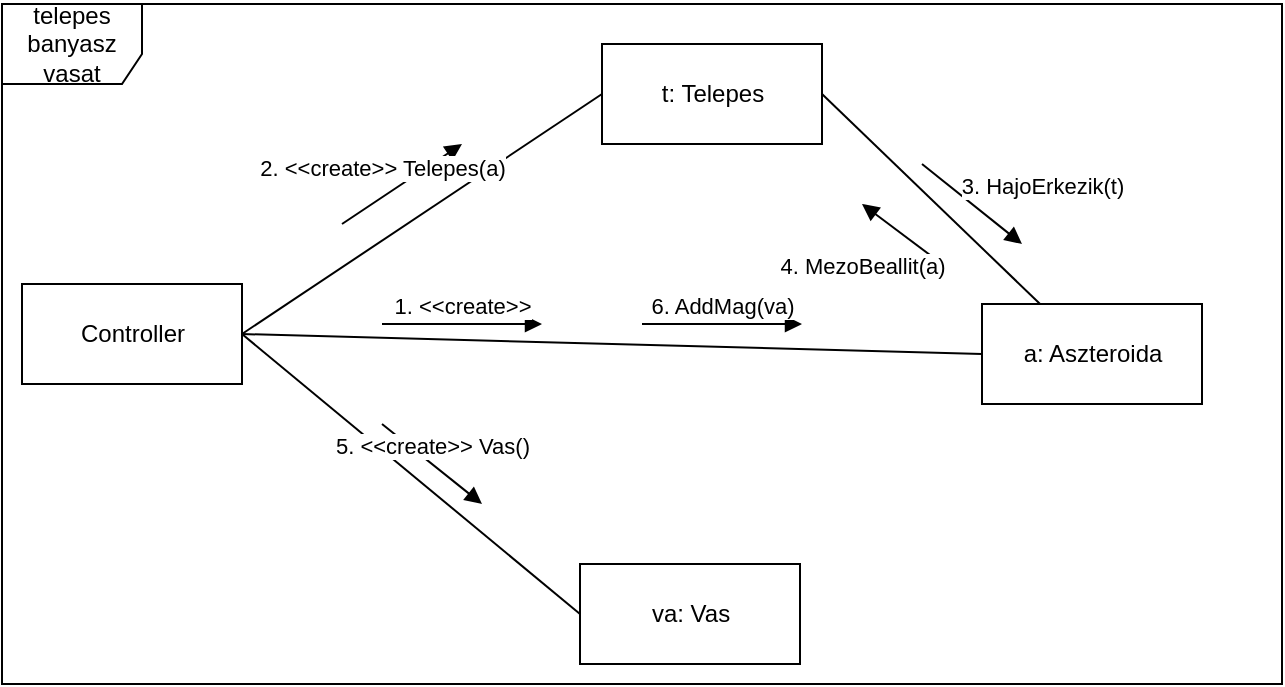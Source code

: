 <mxfile version="14.4.8" type="github" pages="4">
  <diagram id="mSBwQwfx3CwS4T_sDQXH" name="vas">
    <mxGraphModel dx="782" dy="437" grid="1" gridSize="10" guides="1" tooltips="1" connect="1" arrows="1" fold="1" page="1" pageScale="1" pageWidth="827" pageHeight="1169" math="0" shadow="0">
      <root>
        <mxCell id="0" />
        <mxCell id="1" parent="0" />
        <mxCell id="zPh9PCib5AjK0qB6NiXp-1" value="Controller" style="html=1;" parent="1" vertex="1">
          <mxGeometry x="80" y="260" width="110" height="50" as="geometry" />
        </mxCell>
        <mxCell id="zPh9PCib5AjK0qB6NiXp-2" value="t: Telepes" style="html=1;" parent="1" vertex="1">
          <mxGeometry x="370" y="140" width="110" height="50" as="geometry" />
        </mxCell>
        <mxCell id="zPh9PCib5AjK0qB6NiXp-3" value="a: Aszteroida" style="html=1;" parent="1" vertex="1">
          <mxGeometry x="560" y="270" width="110" height="50" as="geometry" />
        </mxCell>
        <mxCell id="zPh9PCib5AjK0qB6NiXp-5" value="" style="endArrow=none;html=1;entryX=0;entryY=0.5;entryDx=0;entryDy=0;exitX=1;exitY=0.5;exitDx=0;exitDy=0;" parent="1" source="zPh9PCib5AjK0qB6NiXp-1" target="zPh9PCib5AjK0qB6NiXp-2" edge="1">
          <mxGeometry width="50" height="50" relative="1" as="geometry">
            <mxPoint x="240" y="230" as="sourcePoint" />
            <mxPoint x="290" y="180" as="targetPoint" />
          </mxGeometry>
        </mxCell>
        <mxCell id="zPh9PCib5AjK0qB6NiXp-6" value="" style="endArrow=none;html=1;exitX=1;exitY=0.5;exitDx=0;exitDy=0;entryX=0;entryY=0.5;entryDx=0;entryDy=0;" parent="1" source="zPh9PCib5AjK0qB6NiXp-1" target="zPh9PCib5AjK0qB6NiXp-3" edge="1">
          <mxGeometry width="50" height="50" relative="1" as="geometry">
            <mxPoint x="260" y="320" as="sourcePoint" />
            <mxPoint x="310" y="270" as="targetPoint" />
          </mxGeometry>
        </mxCell>
        <mxCell id="zPh9PCib5AjK0qB6NiXp-8" value="1. &amp;lt;&amp;lt;create&amp;gt;&amp;gt;" style="html=1;verticalAlign=bottom;endArrow=block;" parent="1" edge="1">
          <mxGeometry width="80" relative="1" as="geometry">
            <mxPoint x="260" y="280" as="sourcePoint" />
            <mxPoint x="340" y="280" as="targetPoint" />
          </mxGeometry>
        </mxCell>
        <mxCell id="zPh9PCib5AjK0qB6NiXp-9" value="2. &amp;lt;&amp;lt;create&amp;gt;&amp;gt; Telepes(a)" style="html=1;verticalAlign=bottom;endArrow=block;" parent="1" edge="1">
          <mxGeometry x="-0.231" y="6" width="80" relative="1" as="geometry">
            <mxPoint x="240" y="230" as="sourcePoint" />
            <mxPoint x="300" y="190" as="targetPoint" />
            <mxPoint y="1" as="offset" />
          </mxGeometry>
        </mxCell>
        <mxCell id="zPh9PCib5AjK0qB6NiXp-10" value="" style="endArrow=none;html=1;entryX=1;entryY=0.5;entryDx=0;entryDy=0;" parent="1" source="zPh9PCib5AjK0qB6NiXp-3" target="zPh9PCib5AjK0qB6NiXp-2" edge="1">
          <mxGeometry width="50" height="50" relative="1" as="geometry">
            <mxPoint x="570" y="250" as="sourcePoint" />
            <mxPoint x="620" y="200" as="targetPoint" />
          </mxGeometry>
        </mxCell>
        <mxCell id="zPh9PCib5AjK0qB6NiXp-11" value="3. HajoErkezik(t)" style="html=1;verticalAlign=bottom;endArrow=block;" parent="1" edge="1">
          <mxGeometry x="0.854" y="22" width="80" relative="1" as="geometry">
            <mxPoint x="530" y="200" as="sourcePoint" />
            <mxPoint x="580" y="240" as="targetPoint" />
            <mxPoint as="offset" />
          </mxGeometry>
        </mxCell>
        <mxCell id="zPh9PCib5AjK0qB6NiXp-12" value="4. MezoBeallit(a)" style="html=1;verticalAlign=bottom;endArrow=block;" parent="1" edge="1">
          <mxGeometry x="0.04" y="32" width="80" relative="1" as="geometry">
            <mxPoint x="540" y="250" as="sourcePoint" />
            <mxPoint x="500" y="220" as="targetPoint" />
            <mxPoint as="offset" />
          </mxGeometry>
        </mxCell>
        <mxCell id="zPh9PCib5AjK0qB6NiXp-16" value="va: Vas" style="html=1;" parent="1" vertex="1">
          <mxGeometry x="359" y="400" width="110" height="50" as="geometry" />
        </mxCell>
        <mxCell id="zPh9PCib5AjK0qB6NiXp-18" value="" style="endArrow=none;html=1;entryX=1;entryY=0.5;entryDx=0;entryDy=0;exitX=0;exitY=0.5;exitDx=0;exitDy=0;" parent="1" source="zPh9PCib5AjK0qB6NiXp-16" target="zPh9PCib5AjK0qB6NiXp-1" edge="1">
          <mxGeometry width="50" height="50" relative="1" as="geometry">
            <mxPoint x="220" y="390" as="sourcePoint" />
            <mxPoint x="270" y="340" as="targetPoint" />
          </mxGeometry>
        </mxCell>
        <mxCell id="zPh9PCib5AjK0qB6NiXp-20" value="5. &amp;lt;&amp;lt;create&amp;gt;&amp;gt; Vas()" style="html=1;verticalAlign=bottom;endArrow=block;" parent="1" edge="1">
          <mxGeometry width="80" relative="1" as="geometry">
            <mxPoint x="260" y="330" as="sourcePoint" />
            <mxPoint x="310" y="370" as="targetPoint" />
          </mxGeometry>
        </mxCell>
        <mxCell id="zPh9PCib5AjK0qB6NiXp-21" value="6. AddMag(va)" style="html=1;verticalAlign=bottom;endArrow=block;" parent="1" edge="1">
          <mxGeometry width="80" relative="1" as="geometry">
            <mxPoint x="390" y="280" as="sourcePoint" />
            <mxPoint x="470" y="280" as="targetPoint" />
            <mxPoint as="offset" />
          </mxGeometry>
        </mxCell>
        <mxCell id="ZrnHeWVXAaGyBvouWp3e-1" value="telepes banyasz vasat" style="shape=umlFrame;whiteSpace=wrap;html=1;width=70;height=40;" vertex="1" parent="1">
          <mxGeometry x="70" y="120" width="640" height="340" as="geometry" />
        </mxCell>
      </root>
    </mxGraphModel>
  </diagram>
  <diagram id="t-Hr_Mhqdi9bHym1eZkM" name="vizjeg">
    <mxGraphModel dx="782" dy="437" grid="1" gridSize="10" guides="1" tooltips="1" connect="1" arrows="1" fold="1" page="1" pageScale="1" pageWidth="827" pageHeight="1169" math="0" shadow="0">
      <root>
        <mxCell id="Lrld9zMTtW-H9mIsWt6y-0" />
        <mxCell id="Lrld9zMTtW-H9mIsWt6y-1" parent="Lrld9zMTtW-H9mIsWt6y-0" />
        <mxCell id="Lrld9zMTtW-H9mIsWt6y-2" value="Controller" style="html=1;" parent="Lrld9zMTtW-H9mIsWt6y-1" vertex="1">
          <mxGeometry x="80" y="260" width="110" height="50" as="geometry" />
        </mxCell>
        <mxCell id="Lrld9zMTtW-H9mIsWt6y-3" value="t: Telepes" style="html=1;" parent="Lrld9zMTtW-H9mIsWt6y-1" vertex="1">
          <mxGeometry x="370" y="140" width="110" height="50" as="geometry" />
        </mxCell>
        <mxCell id="Lrld9zMTtW-H9mIsWt6y-4" value="a: Aszteroida" style="html=1;" parent="Lrld9zMTtW-H9mIsWt6y-1" vertex="1">
          <mxGeometry x="560" y="270" width="110" height="50" as="geometry" />
        </mxCell>
        <mxCell id="Lrld9zMTtW-H9mIsWt6y-5" value="" style="endArrow=none;html=1;entryX=0;entryY=0.5;entryDx=0;entryDy=0;exitX=1;exitY=0.5;exitDx=0;exitDy=0;" parent="Lrld9zMTtW-H9mIsWt6y-1" source="Lrld9zMTtW-H9mIsWt6y-2" target="Lrld9zMTtW-H9mIsWt6y-3" edge="1">
          <mxGeometry width="50" height="50" relative="1" as="geometry">
            <mxPoint x="240" y="230" as="sourcePoint" />
            <mxPoint x="290" y="180" as="targetPoint" />
          </mxGeometry>
        </mxCell>
        <mxCell id="Lrld9zMTtW-H9mIsWt6y-6" value="" style="endArrow=none;html=1;exitX=1;exitY=0.5;exitDx=0;exitDy=0;entryX=0;entryY=0.5;entryDx=0;entryDy=0;" parent="Lrld9zMTtW-H9mIsWt6y-1" source="Lrld9zMTtW-H9mIsWt6y-2" target="Lrld9zMTtW-H9mIsWt6y-4" edge="1">
          <mxGeometry width="50" height="50" relative="1" as="geometry">
            <mxPoint x="260" y="320" as="sourcePoint" />
            <mxPoint x="310" y="270" as="targetPoint" />
          </mxGeometry>
        </mxCell>
        <mxCell id="Lrld9zMTtW-H9mIsWt6y-7" value="1. &amp;lt;&amp;lt;create&amp;gt;&amp;gt;" style="html=1;verticalAlign=bottom;endArrow=block;" parent="Lrld9zMTtW-H9mIsWt6y-1" edge="1">
          <mxGeometry width="80" relative="1" as="geometry">
            <mxPoint x="260" y="270" as="sourcePoint" />
            <mxPoint x="340" y="270" as="targetPoint" />
          </mxGeometry>
        </mxCell>
        <mxCell id="Lrld9zMTtW-H9mIsWt6y-8" value="2. &amp;lt;&amp;lt;create&amp;gt;&amp;gt; Telepes(a)" style="html=1;verticalAlign=bottom;endArrow=block;" parent="Lrld9zMTtW-H9mIsWt6y-1" edge="1">
          <mxGeometry x="-0.231" y="6" width="80" relative="1" as="geometry">
            <mxPoint x="240" y="230" as="sourcePoint" />
            <mxPoint x="300" y="190" as="targetPoint" />
            <mxPoint y="1" as="offset" />
          </mxGeometry>
        </mxCell>
        <mxCell id="Lrld9zMTtW-H9mIsWt6y-9" value="" style="endArrow=none;html=1;entryX=1;entryY=0.5;entryDx=0;entryDy=0;" parent="Lrld9zMTtW-H9mIsWt6y-1" source="Lrld9zMTtW-H9mIsWt6y-4" target="Lrld9zMTtW-H9mIsWt6y-3" edge="1">
          <mxGeometry width="50" height="50" relative="1" as="geometry">
            <mxPoint x="570" y="250" as="sourcePoint" />
            <mxPoint x="620" y="200" as="targetPoint" />
          </mxGeometry>
        </mxCell>
        <mxCell id="Lrld9zMTtW-H9mIsWt6y-10" value="3. HajoErkezik(t)" style="html=1;verticalAlign=bottom;endArrow=block;" parent="Lrld9zMTtW-H9mIsWt6y-1" edge="1">
          <mxGeometry x="0.854" y="22" width="80" relative="1" as="geometry">
            <mxPoint x="530" y="200" as="sourcePoint" />
            <mxPoint x="580" y="240" as="targetPoint" />
            <mxPoint as="offset" />
          </mxGeometry>
        </mxCell>
        <mxCell id="Lrld9zMTtW-H9mIsWt6y-11" value="4. MezoBeallit(a)" style="html=1;verticalAlign=bottom;endArrow=block;" parent="Lrld9zMTtW-H9mIsWt6y-1" edge="1">
          <mxGeometry x="0.04" y="32" width="80" relative="1" as="geometry">
            <mxPoint x="540" y="250" as="sourcePoint" />
            <mxPoint x="500" y="220" as="targetPoint" />
            <mxPoint as="offset" />
          </mxGeometry>
        </mxCell>
        <mxCell id="Lrld9zMTtW-H9mIsWt6y-12" value="vi: Vizjeg" style="html=1;" parent="Lrld9zMTtW-H9mIsWt6y-1" vertex="1">
          <mxGeometry x="359" y="400" width="110" height="50" as="geometry" />
        </mxCell>
        <mxCell id="Lrld9zMTtW-H9mIsWt6y-13" value="" style="endArrow=none;html=1;entryX=1;entryY=0.5;entryDx=0;entryDy=0;exitX=0;exitY=0.5;exitDx=0;exitDy=0;" parent="Lrld9zMTtW-H9mIsWt6y-1" source="Lrld9zMTtW-H9mIsWt6y-12" target="Lrld9zMTtW-H9mIsWt6y-2" edge="1">
          <mxGeometry width="50" height="50" relative="1" as="geometry">
            <mxPoint x="220" y="390" as="sourcePoint" />
            <mxPoint x="270" y="340" as="targetPoint" />
          </mxGeometry>
        </mxCell>
        <mxCell id="Lrld9zMTtW-H9mIsWt6y-15" value="5. &amp;lt;&amp;lt;create&amp;gt;&amp;gt; Vizjeg()" style="html=1;verticalAlign=bottom;endArrow=block;" parent="Lrld9zMTtW-H9mIsWt6y-1" edge="1">
          <mxGeometry width="80" relative="1" as="geometry">
            <mxPoint x="260" y="330" as="sourcePoint" />
            <mxPoint x="310" y="370" as="targetPoint" />
          </mxGeometry>
        </mxCell>
        <mxCell id="Lrld9zMTtW-H9mIsWt6y-16" value="6. AddMag(vi)" style="html=1;verticalAlign=bottom;endArrow=block;" parent="Lrld9zMTtW-H9mIsWt6y-1" edge="1">
          <mxGeometry x="0.012" width="80" relative="1" as="geometry">
            <mxPoint x="399" y="280" as="sourcePoint" />
            <mxPoint x="480" y="280" as="targetPoint" />
            <mxPoint as="offset" />
          </mxGeometry>
        </mxCell>
        <mxCell id="yyYQkuor_cFL5kJWMNGv-0" value="telepes banyasz vizjeget" style="shape=umlFrame;whiteSpace=wrap;html=1;width=100;height=30;" vertex="1" parent="Lrld9zMTtW-H9mIsWt6y-1">
          <mxGeometry x="70" y="120" width="640" height="340" as="geometry" />
        </mxCell>
      </root>
    </mxGraphModel>
  </diagram>
  <diagram id="lBZ0wZu7uUFfm81iUfa5" name="szen">
    <mxGraphModel dx="782" dy="437" grid="1" gridSize="10" guides="1" tooltips="1" connect="1" arrows="1" fold="1" page="1" pageScale="1" pageWidth="827" pageHeight="1169" math="0" shadow="0">
      <root>
        <mxCell id="NFVHDCeCT0kcMkhd-uTM-0" />
        <mxCell id="NFVHDCeCT0kcMkhd-uTM-1" parent="NFVHDCeCT0kcMkhd-uTM-0" />
        <mxCell id="NFVHDCeCT0kcMkhd-uTM-2" value="Controller" style="html=1;" parent="NFVHDCeCT0kcMkhd-uTM-1" vertex="1">
          <mxGeometry x="80" y="260" width="110" height="50" as="geometry" />
        </mxCell>
        <mxCell id="NFVHDCeCT0kcMkhd-uTM-3" value="t: Telepes" style="html=1;" parent="NFVHDCeCT0kcMkhd-uTM-1" vertex="1">
          <mxGeometry x="370" y="140" width="110" height="50" as="geometry" />
        </mxCell>
        <mxCell id="NFVHDCeCT0kcMkhd-uTM-4" value="a: Aszteroida" style="html=1;" parent="NFVHDCeCT0kcMkhd-uTM-1" vertex="1">
          <mxGeometry x="560" y="270" width="110" height="50" as="geometry" />
        </mxCell>
        <mxCell id="NFVHDCeCT0kcMkhd-uTM-5" value="" style="endArrow=none;html=1;entryX=0;entryY=0.5;entryDx=0;entryDy=0;exitX=1;exitY=0.5;exitDx=0;exitDy=0;" parent="NFVHDCeCT0kcMkhd-uTM-1" source="NFVHDCeCT0kcMkhd-uTM-2" target="NFVHDCeCT0kcMkhd-uTM-3" edge="1">
          <mxGeometry width="50" height="50" relative="1" as="geometry">
            <mxPoint x="240" y="230" as="sourcePoint" />
            <mxPoint x="290" y="180" as="targetPoint" />
          </mxGeometry>
        </mxCell>
        <mxCell id="NFVHDCeCT0kcMkhd-uTM-6" value="" style="endArrow=none;html=1;exitX=1;exitY=0.5;exitDx=0;exitDy=0;entryX=0;entryY=0.5;entryDx=0;entryDy=0;" parent="NFVHDCeCT0kcMkhd-uTM-1" source="NFVHDCeCT0kcMkhd-uTM-2" target="NFVHDCeCT0kcMkhd-uTM-4" edge="1">
          <mxGeometry width="50" height="50" relative="1" as="geometry">
            <mxPoint x="260" y="320" as="sourcePoint" />
            <mxPoint x="310" y="270" as="targetPoint" />
          </mxGeometry>
        </mxCell>
        <mxCell id="NFVHDCeCT0kcMkhd-uTM-7" value="1. &amp;lt;&amp;lt;create&amp;gt;&amp;gt;" style="html=1;verticalAlign=bottom;endArrow=block;" parent="NFVHDCeCT0kcMkhd-uTM-1" edge="1">
          <mxGeometry width="80" relative="1" as="geometry">
            <mxPoint x="270" y="280" as="sourcePoint" />
            <mxPoint x="350" y="280" as="targetPoint" />
            <mxPoint as="offset" />
          </mxGeometry>
        </mxCell>
        <mxCell id="NFVHDCeCT0kcMkhd-uTM-8" value="2. &amp;lt;&amp;lt;create&amp;gt;&amp;gt; Telepes(a)" style="html=1;verticalAlign=bottom;endArrow=block;" parent="NFVHDCeCT0kcMkhd-uTM-1" edge="1">
          <mxGeometry x="-0.231" y="6" width="80" relative="1" as="geometry">
            <mxPoint x="240" y="230" as="sourcePoint" />
            <mxPoint x="300" y="190" as="targetPoint" />
            <mxPoint y="1" as="offset" />
          </mxGeometry>
        </mxCell>
        <mxCell id="NFVHDCeCT0kcMkhd-uTM-9" value="" style="endArrow=none;html=1;entryX=1;entryY=0.5;entryDx=0;entryDy=0;" parent="NFVHDCeCT0kcMkhd-uTM-1" source="NFVHDCeCT0kcMkhd-uTM-4" target="NFVHDCeCT0kcMkhd-uTM-3" edge="1">
          <mxGeometry width="50" height="50" relative="1" as="geometry">
            <mxPoint x="570" y="250" as="sourcePoint" />
            <mxPoint x="620" y="200" as="targetPoint" />
          </mxGeometry>
        </mxCell>
        <mxCell id="NFVHDCeCT0kcMkhd-uTM-10" value="3. HajoErkezik(t)" style="html=1;verticalAlign=bottom;endArrow=block;" parent="NFVHDCeCT0kcMkhd-uTM-1" edge="1">
          <mxGeometry x="0.854" y="22" width="80" relative="1" as="geometry">
            <mxPoint x="530" y="200" as="sourcePoint" />
            <mxPoint x="580" y="240" as="targetPoint" />
            <mxPoint as="offset" />
          </mxGeometry>
        </mxCell>
        <mxCell id="NFVHDCeCT0kcMkhd-uTM-11" value="4. MezoBeallit(a)" style="html=1;verticalAlign=bottom;endArrow=block;" parent="NFVHDCeCT0kcMkhd-uTM-1" edge="1">
          <mxGeometry x="0.04" y="32" width="80" relative="1" as="geometry">
            <mxPoint x="540" y="250" as="sourcePoint" />
            <mxPoint x="500" y="220" as="targetPoint" />
            <mxPoint as="offset" />
          </mxGeometry>
        </mxCell>
        <mxCell id="NFVHDCeCT0kcMkhd-uTM-12" value="sz: Szen" style="html=1;" parent="NFVHDCeCT0kcMkhd-uTM-1" vertex="1">
          <mxGeometry x="359" y="400" width="110" height="50" as="geometry" />
        </mxCell>
        <mxCell id="NFVHDCeCT0kcMkhd-uTM-13" value="" style="endArrow=none;html=1;entryX=1;entryY=0.5;entryDx=0;entryDy=0;exitX=0;exitY=0.5;exitDx=0;exitDy=0;" parent="NFVHDCeCT0kcMkhd-uTM-1" source="NFVHDCeCT0kcMkhd-uTM-12" target="NFVHDCeCT0kcMkhd-uTM-2" edge="1">
          <mxGeometry width="50" height="50" relative="1" as="geometry">
            <mxPoint x="220" y="390" as="sourcePoint" />
            <mxPoint x="270" y="340" as="targetPoint" />
          </mxGeometry>
        </mxCell>
        <mxCell id="NFVHDCeCT0kcMkhd-uTM-15" value="5. &amp;lt;&amp;lt;create&amp;gt;&amp;gt; Szen()" style="html=1;verticalAlign=bottom;endArrow=block;" parent="NFVHDCeCT0kcMkhd-uTM-1" edge="1">
          <mxGeometry width="80" relative="1" as="geometry">
            <mxPoint x="260" y="330" as="sourcePoint" />
            <mxPoint x="310" y="370" as="targetPoint" />
          </mxGeometry>
        </mxCell>
        <mxCell id="NFVHDCeCT0kcMkhd-uTM-16" value="6. AddMag(sz)" style="html=1;verticalAlign=bottom;endArrow=block;" parent="NFVHDCeCT0kcMkhd-uTM-1" edge="1">
          <mxGeometry x="-0.099" width="80" relative="1" as="geometry">
            <mxPoint x="399" y="280" as="sourcePoint" />
            <mxPoint x="490" y="280" as="targetPoint" />
            <mxPoint as="offset" />
          </mxGeometry>
        </mxCell>
        <mxCell id="5kbhF3PzBn3XDwydeNcq-0" value="telepes banyasz szenet" style="shape=umlFrame;whiteSpace=wrap;html=1;width=70;height=40;" vertex="1" parent="NFVHDCeCT0kcMkhd-uTM-1">
          <mxGeometry x="70" y="120" width="640" height="340" as="geometry" />
        </mxCell>
      </root>
    </mxGraphModel>
  </diagram>
  <diagram id="uUTvJpRU_AJgllF95Gb7" name="uran">
    <mxGraphModel dx="782" dy="437" grid="1" gridSize="10" guides="1" tooltips="1" connect="1" arrows="1" fold="1" page="1" pageScale="1" pageWidth="827" pageHeight="1169" math="0" shadow="0">
      <root>
        <mxCell id="1-pa6sI_tgptzE4sBRYD-0" />
        <mxCell id="1-pa6sI_tgptzE4sBRYD-1" parent="1-pa6sI_tgptzE4sBRYD-0" />
        <mxCell id="ZqkXRbBNMIlHCoTTsl9z-0" value="Controller" style="html=1;" parent="1-pa6sI_tgptzE4sBRYD-1" vertex="1">
          <mxGeometry x="80" y="260" width="110" height="50" as="geometry" />
        </mxCell>
        <mxCell id="ZqkXRbBNMIlHCoTTsl9z-1" value="t: Telepes" style="html=1;" parent="1-pa6sI_tgptzE4sBRYD-1" vertex="1">
          <mxGeometry x="370" y="140" width="110" height="50" as="geometry" />
        </mxCell>
        <mxCell id="ZqkXRbBNMIlHCoTTsl9z-2" value="a: Aszteroida" style="html=1;" parent="1-pa6sI_tgptzE4sBRYD-1" vertex="1">
          <mxGeometry x="560" y="270" width="110" height="50" as="geometry" />
        </mxCell>
        <mxCell id="ZqkXRbBNMIlHCoTTsl9z-3" value="" style="endArrow=none;html=1;entryX=0;entryY=0.5;entryDx=0;entryDy=0;exitX=1;exitY=0.5;exitDx=0;exitDy=0;" parent="1-pa6sI_tgptzE4sBRYD-1" source="ZqkXRbBNMIlHCoTTsl9z-0" target="ZqkXRbBNMIlHCoTTsl9z-1" edge="1">
          <mxGeometry width="50" height="50" relative="1" as="geometry">
            <mxPoint x="240" y="230" as="sourcePoint" />
            <mxPoint x="290" y="180" as="targetPoint" />
          </mxGeometry>
        </mxCell>
        <mxCell id="ZqkXRbBNMIlHCoTTsl9z-4" value="" style="endArrow=none;html=1;exitX=1;exitY=0.5;exitDx=0;exitDy=0;entryX=0;entryY=0.5;entryDx=0;entryDy=0;" parent="1-pa6sI_tgptzE4sBRYD-1" source="ZqkXRbBNMIlHCoTTsl9z-0" target="ZqkXRbBNMIlHCoTTsl9z-2" edge="1">
          <mxGeometry width="50" height="50" relative="1" as="geometry">
            <mxPoint x="260" y="320" as="sourcePoint" />
            <mxPoint x="310" y="270" as="targetPoint" />
          </mxGeometry>
        </mxCell>
        <mxCell id="ZqkXRbBNMIlHCoTTsl9z-5" value="1. &amp;lt;&amp;lt;create&amp;gt;&amp;gt;" style="html=1;verticalAlign=bottom;endArrow=block;" parent="1-pa6sI_tgptzE4sBRYD-1" edge="1">
          <mxGeometry width="80" relative="1" as="geometry">
            <mxPoint x="270" y="280" as="sourcePoint" />
            <mxPoint x="350" y="280" as="targetPoint" />
          </mxGeometry>
        </mxCell>
        <mxCell id="ZqkXRbBNMIlHCoTTsl9z-6" value="2. &amp;lt;&amp;lt;create&amp;gt;&amp;gt; Telepes(a)" style="html=1;verticalAlign=bottom;endArrow=block;" parent="1-pa6sI_tgptzE4sBRYD-1" edge="1">
          <mxGeometry x="-0.231" y="6" width="80" relative="1" as="geometry">
            <mxPoint x="240" y="230" as="sourcePoint" />
            <mxPoint x="300" y="190" as="targetPoint" />
            <mxPoint y="1" as="offset" />
          </mxGeometry>
        </mxCell>
        <mxCell id="ZqkXRbBNMIlHCoTTsl9z-7" value="" style="endArrow=none;html=1;entryX=1;entryY=0.5;entryDx=0;entryDy=0;" parent="1-pa6sI_tgptzE4sBRYD-1" source="ZqkXRbBNMIlHCoTTsl9z-2" target="ZqkXRbBNMIlHCoTTsl9z-1" edge="1">
          <mxGeometry width="50" height="50" relative="1" as="geometry">
            <mxPoint x="570" y="250" as="sourcePoint" />
            <mxPoint x="620" y="200" as="targetPoint" />
          </mxGeometry>
        </mxCell>
        <mxCell id="ZqkXRbBNMIlHCoTTsl9z-8" value="3. HajoErkezik(t)" style="html=1;verticalAlign=bottom;endArrow=block;" parent="1-pa6sI_tgptzE4sBRYD-1" edge="1">
          <mxGeometry x="0.854" y="22" width="80" relative="1" as="geometry">
            <mxPoint x="530" y="200" as="sourcePoint" />
            <mxPoint x="580" y="240" as="targetPoint" />
            <mxPoint as="offset" />
          </mxGeometry>
        </mxCell>
        <mxCell id="ZqkXRbBNMIlHCoTTsl9z-9" value="4. MezoBeallit(a)" style="html=1;verticalAlign=bottom;endArrow=block;" parent="1-pa6sI_tgptzE4sBRYD-1" edge="1">
          <mxGeometry x="0.04" y="32" width="80" relative="1" as="geometry">
            <mxPoint x="540" y="250" as="sourcePoint" />
            <mxPoint x="500" y="220" as="targetPoint" />
            <mxPoint as="offset" />
          </mxGeometry>
        </mxCell>
        <mxCell id="ZqkXRbBNMIlHCoTTsl9z-10" value="u: Uran" style="html=1;" parent="1-pa6sI_tgptzE4sBRYD-1" vertex="1">
          <mxGeometry x="359" y="400" width="110" height="50" as="geometry" />
        </mxCell>
        <mxCell id="ZqkXRbBNMIlHCoTTsl9z-11" value="" style="endArrow=none;html=1;entryX=1;entryY=0.5;entryDx=0;entryDy=0;exitX=0;exitY=0.5;exitDx=0;exitDy=0;" parent="1-pa6sI_tgptzE4sBRYD-1" source="ZqkXRbBNMIlHCoTTsl9z-10" target="ZqkXRbBNMIlHCoTTsl9z-0" edge="1">
          <mxGeometry width="50" height="50" relative="1" as="geometry">
            <mxPoint x="220" y="390" as="sourcePoint" />
            <mxPoint x="270" y="340" as="targetPoint" />
          </mxGeometry>
        </mxCell>
        <mxCell id="ZqkXRbBNMIlHCoTTsl9z-13" value="5. &amp;lt;&amp;lt;create&amp;gt;&amp;gt; Uran()" style="html=1;verticalAlign=bottom;endArrow=block;" parent="1-pa6sI_tgptzE4sBRYD-1" edge="1">
          <mxGeometry width="80" relative="1" as="geometry">
            <mxPoint x="260" y="330" as="sourcePoint" />
            <mxPoint x="310" y="370" as="targetPoint" />
          </mxGeometry>
        </mxCell>
        <mxCell id="ZqkXRbBNMIlHCoTTsl9z-14" value="6. AddMag(u)" style="html=1;verticalAlign=bottom;endArrow=block;" parent="1-pa6sI_tgptzE4sBRYD-1" edge="1">
          <mxGeometry x="-0.143" width="80" relative="1" as="geometry">
            <mxPoint x="430" y="284.5" as="sourcePoint" />
            <mxPoint x="500" y="284.5" as="targetPoint" />
            <mxPoint as="offset" />
          </mxGeometry>
        </mxCell>
        <mxCell id="9Va1uxmSrO83X45sEyjG-0" value="telepes banyasz urant" style="shape=umlFrame;whiteSpace=wrap;html=1;width=70;height=40;" vertex="1" parent="1-pa6sI_tgptzE4sBRYD-1">
          <mxGeometry x="70" y="120" width="640" height="340" as="geometry" />
        </mxCell>
      </root>
    </mxGraphModel>
  </diagram>
</mxfile>
